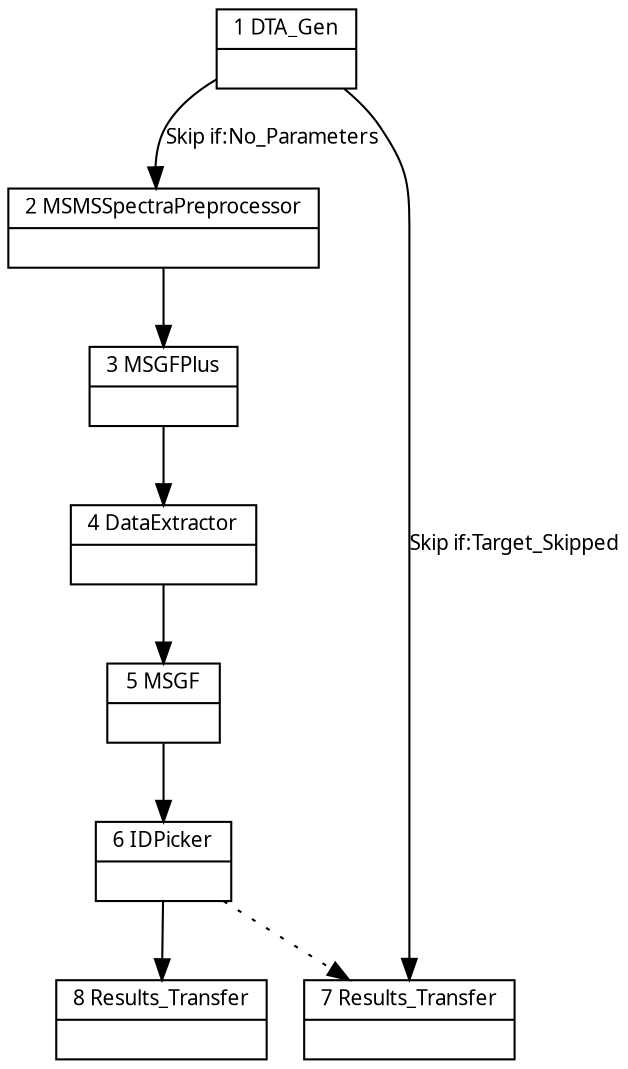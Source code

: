 digraph graphname {
node [ shape = "record"  color=black fontname = "Verdana" fontsize = 10 ]edge [ color=black fontname = "Verdana" fontsize = 10 ]
1 [label = "{ 1 DTA_Gen|  }"]2 [label = "{ 2 MSMSSpectraPreprocessor|  }"]3 [label = "{ 3 MSGFPlus|  }"]4 [label = "{ 4 DataExtractor|  }"]5 [label = "{ 5 MSGF|  }"]6 [label = "{ 6 IDPicker|  }"]7 [label = "{ 7 Results_Transfer|  }"]8 [label = "{ 8 Results_Transfer|  }"]1 -> 2 [label="Skip if:No_Parameters"] 
2 -> 3  
3 -> 4  
4 -> 5  
5 -> 6  
1 -> 7 [label="Skip if:Target_Skipped"] 
6 -> 7   [style=dotted]
6 -> 8  
}